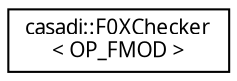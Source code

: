 digraph "Graphical Class Hierarchy"
{
  edge [fontname="FreeSans.ttf",fontsize="10",labelfontname="FreeSans.ttf",labelfontsize="10"];
  node [fontname="FreeSans.ttf",fontsize="10",shape=record];
  rankdir="LR";
  Node1 [label="casadi::F0XChecker\l\< OP_FMOD \>",height=0.2,width=0.4,color="black", fillcolor="white", style="filled",URL="$de/d28/structcasadi_1_1F0XChecker_3_01OP__FMOD_01_4.html"];
}
